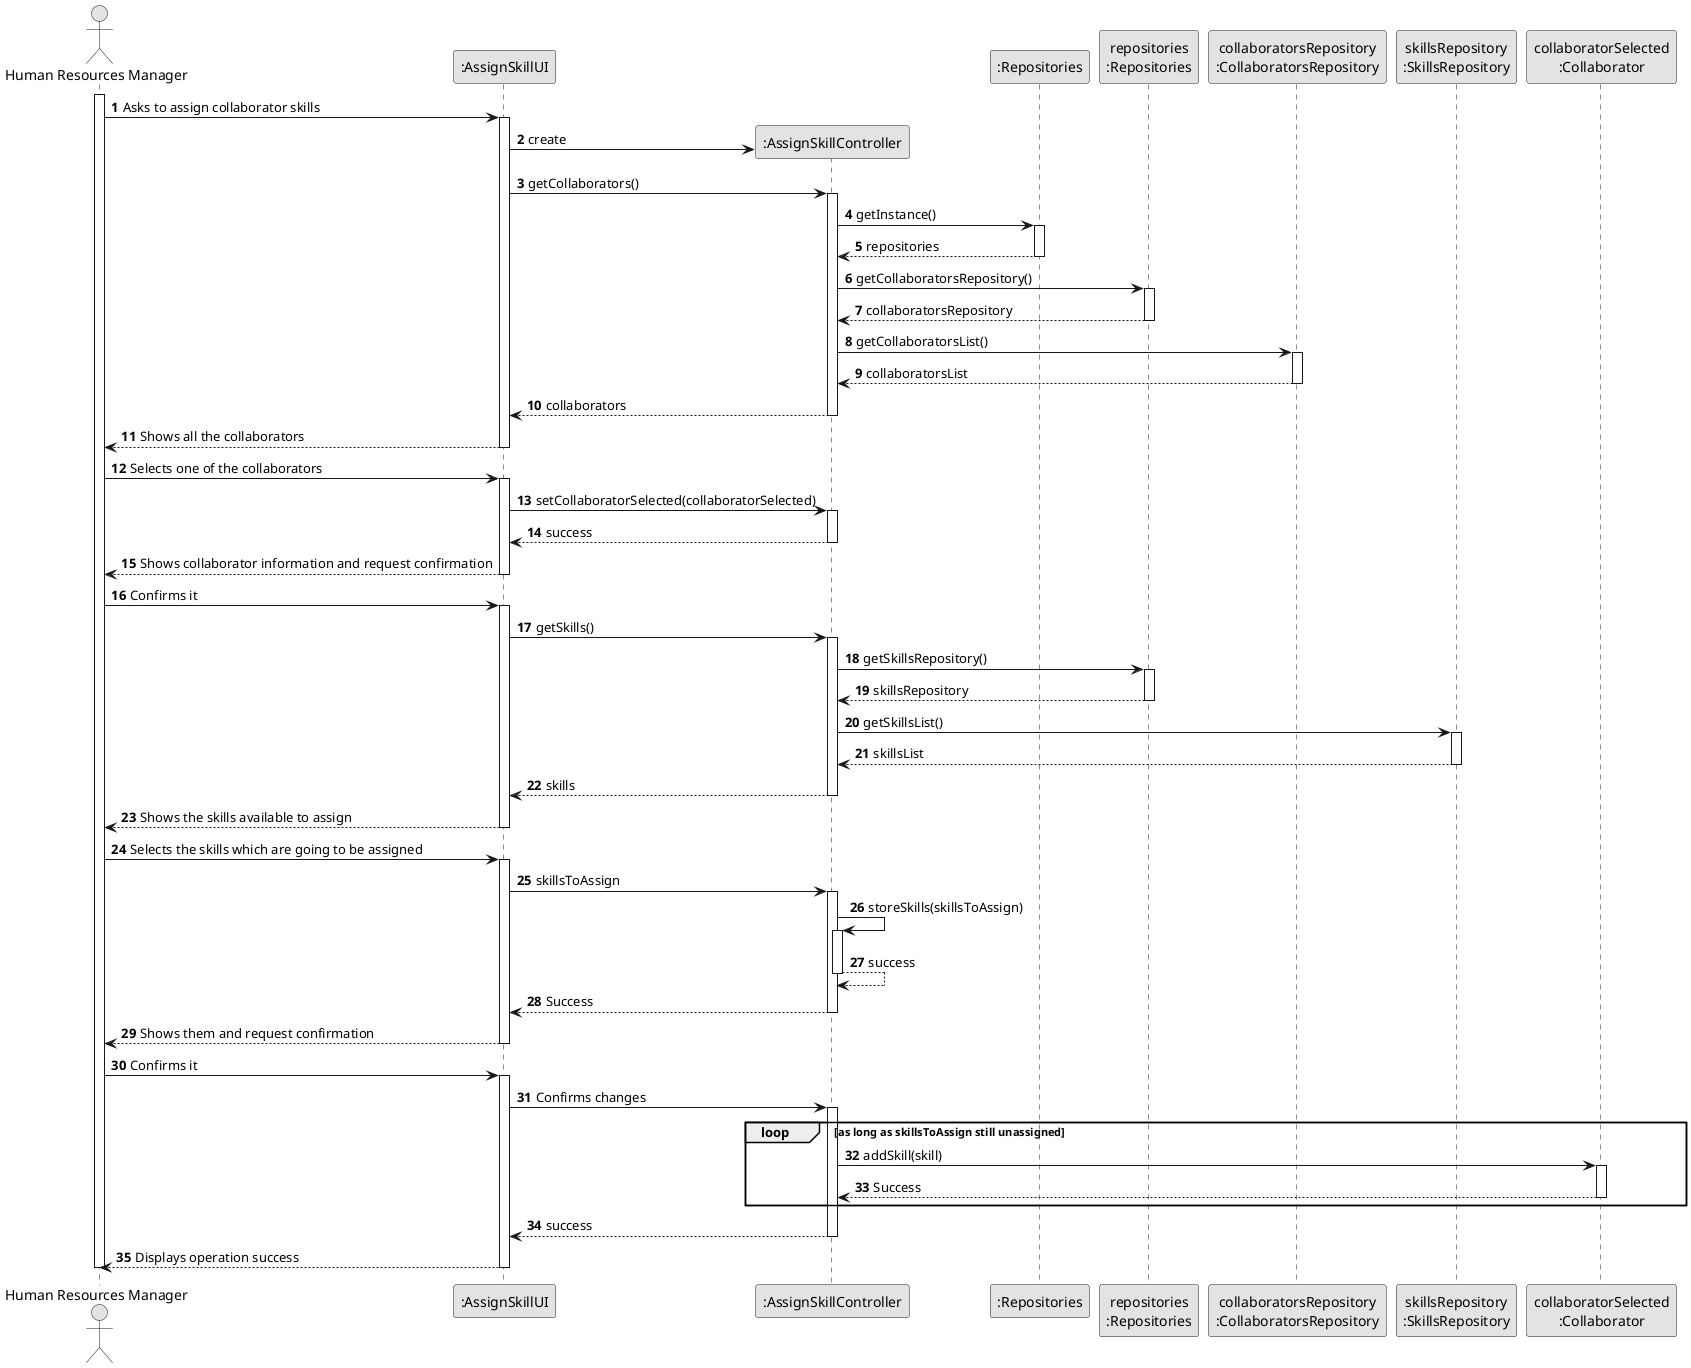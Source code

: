 @startuml
skinparam monochrome true
skinparam packageStyle rectangle
skinparam shadowing false

autonumber

'hide footbox
actor "Human Resources Manager" as ADM
participant ":AssignSkillUI" as UI
participant ":AssignSkillController" as CTRL
participant ":Repositories" as Repositories
participant "repositories\n:Repositories" as RepoInstance
participant "collaboratorsRepository\n:CollaboratorsRepository" as CollaboratorRepo
participant "skillsRepository\n:SkillsRepository" as SkillRepo
participant "collaboratorSelected\n:Collaborator" as Collaborator

activate ADM

        ADM -> UI : Asks to assign collaborator skills

        activate UI
            UI -> CTRL** : create
            UI -> CTRL : getCollaborators()

            activate CTRL

                CTRL -> Repositories : getInstance()
                activate Repositories
                    Repositories --> CTRL : repositories
                deactivate Repositories

                CTRL -> RepoInstance : getCollaboratorsRepository()

                activate RepoInstance
                    RepoInstance --> CTRL : collaboratorsRepository
                deactivate RepoInstance

                CTRL -> CollaboratorRepo : getCollaboratorsList()
                activate CollaboratorRepo
                    CollaboratorRepo --> CTRL : collaboratorsList
                deactivate CollaboratorRepo

                CTRL --> UI : collaborators
            deactivate CTRL

            UI --> ADM : Shows all the collaborators
        deactivate UI

        ADM -> UI : Selects one of the collaborators

        activate UI

            UI -> CTRL : setCollaboratorSelected(collaboratorSelected)

            activate CTRL
                CTRL --> UI : success
            deactivate CTRL

            UI --> ADM : Shows collaborator information and request confirmation
        deactivate UI

        ADM -> UI : Confirms it

        activate UI
            UI -> CTRL : getSkills()

            activate CTRL

                CTRL -> RepoInstance : getSkillsRepository()

                activate RepoInstance
                    RepoInstance --> CTRL : skillsRepository
                deactivate RepoInstance

                CTRL -> SkillRepo : getSkillsList()

                activate SkillRepo
                    SkillRepo --> CTRL : skillsList
                deactivate SkillRepo

                CTRL --> UI : skills
            deactivate CTRL

            UI --> ADM : Shows the skills available to assign
        deactivate UI

        ADM -> UI : Selects the skills which are going to be assigned

        activate UI
            UI -> CTRL : skillsToAssign

            activate CTRL
                CTRL -> CTRL : storeSkills(skillsToAssign)

                activate CTRL
                    CTRL --> CTRL : success
                deactivate CTRL

                CTRL --> UI : Success
            deactivate CTRL

            UI --> ADM : Shows them and request confirmation
        deactivate UI

        ADM -> UI : Confirms it

        activate UI
            UI -> CTRL : Confirms changes
            
            activate CTRL
                loop as long as skillsToAssign still unassigned
                    CTRL -> Collaborator : addSkill(skill)

                    activate Collaborator
                        Collaborator --> CTRL : Success
                    deactivate Collaborator

                end
                CTRL --> UI : success
            deactivate CTRL

            UI --> ADM : Displays operation success
        deactivate UI

deactivate ADM

@enduml